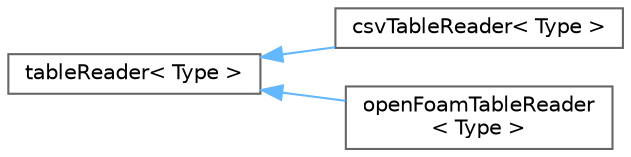 digraph "Graphical Class Hierarchy"
{
 // LATEX_PDF_SIZE
  bgcolor="transparent";
  edge [fontname=Helvetica,fontsize=10,labelfontname=Helvetica,labelfontsize=10];
  node [fontname=Helvetica,fontsize=10,shape=box,height=0.2,width=0.4];
  rankdir="LR";
  Node0 [id="Node000000",label="tableReader\< Type \>",height=0.2,width=0.4,color="grey40", fillcolor="white", style="filled",URL="$classFoam_1_1tableReader.html",tooltip="Base class to read table data for the interpolationTable."];
  Node0 -> Node1 [id="edge5364_Node000000_Node000001",dir="back",color="steelblue1",style="solid",tooltip=" "];
  Node1 [id="Node000001",label="csvTableReader\< Type \>",height=0.2,width=0.4,color="grey40", fillcolor="white", style="filled",URL="$classFoam_1_1csvTableReader.html",tooltip="Reads an interpolation table from a file - CSV-format."];
  Node0 -> Node2 [id="edge5365_Node000000_Node000002",dir="back",color="steelblue1",style="solid",tooltip=" "];
  Node2 [id="Node000002",label="openFoamTableReader\l\< Type \>",height=0.2,width=0.4,color="grey40", fillcolor="white", style="filled",URL="$classFoam_1_1openFoamTableReader.html",tooltip="Reads an interpolation table from a file - OpenFOAM-format."];
}
